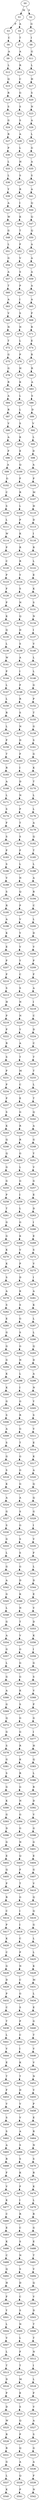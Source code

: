 strict digraph  {
	S0 -> S1 [ label = M ];
	S0 -> S2 [ label = S ];
	S1 -> S3 [ label = P ];
	S1 -> S4 [ label = A ];
	S2 -> S5 [ label = G ];
	S3 -> S6 [ label = C ];
	S4 -> S7 [ label = T ];
	S5 -> S8 [ label = I ];
	S6 -> S9 [ label = A ];
	S7 -> S10 [ label = A ];
	S8 -> S11 [ label = G ];
	S9 -> S12 [ label = L ];
	S10 -> S13 [ label = R ];
	S11 -> S14 [ label = L ];
	S12 -> S15 [ label = Q ];
	S13 -> S16 [ label = C ];
	S14 -> S17 [ label = H ];
	S15 -> S18 [ label = R ];
	S16 -> S19 [ label = G ];
	S17 -> S20 [ label = S ];
	S18 -> S21 [ label = S ];
	S19 -> S22 [ label = S ];
	S20 -> S23 [ label = N ];
	S21 -> S24 [ label = G ];
	S22 -> S25 [ label = S ];
	S23 -> S26 [ label = A ];
	S24 -> S27 [ label = R ];
	S25 -> S28 [ label = A ];
	S26 -> S29 [ label = L ];
	S27 -> S30 [ label = P ];
	S28 -> S31 [ label = L ];
	S29 -> S32 [ label = G ];
	S30 -> S33 [ label = L ];
	S31 -> S34 [ label = H ];
	S32 -> S35 [ label = A ];
	S33 -> S36 [ label = L ];
	S34 -> S37 [ label = S ];
	S35 -> S38 [ label = S ];
	S36 -> S39 [ label = Y ];
	S37 -> S40 [ label = R ];
	S38 -> S41 [ label = A ];
	S39 -> S42 [ label = A ];
	S40 -> S43 [ label = I ];
	S41 -> S44 [ label = Q ];
	S42 -> S45 [ label = W ];
	S43 -> S46 [ label = K ];
	S44 -> S47 [ label = Q ];
	S45 -> S48 [ label = G ];
	S46 -> S49 [ label = T ];
	S47 -> S50 [ label = Q ];
	S48 -> S51 [ label = L ];
	S49 -> S52 [ label = F ];
	S50 -> S53 [ label = A ];
	S51 -> S54 [ label = G ];
	S52 -> S55 [ label = V ];
	S53 -> S56 [ label = A ];
	S54 -> S57 [ label = A ];
	S55 -> S58 [ label = S ];
	S56 -> S59 [ label = A ];
	S57 -> S60 [ label = T ];
	S58 -> S61 [ label = P ];
	S59 -> S62 [ label = A ];
	S60 -> S63 [ label = A ];
	S61 -> S64 [ label = I ];
	S62 -> S65 [ label = A ];
	S63 -> S66 [ label = V ];
	S64 -> S67 [ label = S ];
	S65 -> S68 [ label = P ];
	S66 -> S69 [ label = N ];
	S67 -> S70 [ label = N ];
	S68 -> S71 [ label = R ];
	S69 -> S72 [ label = T ];
	S70 -> S73 [ label = L ];
	S71 -> S74 [ label = E ];
	S72 -> S75 [ label = G ];
	S73 -> S76 [ label = P ];
	S74 -> S77 [ label = R ];
	S75 -> S78 [ label = G ];
	S76 -> S79 [ label = H ];
	S77 -> S80 [ label = R ];
	S78 -> S81 [ label = R ];
	S79 -> S82 [ label = K ];
	S80 -> S83 [ label = A ];
	S81 -> S84 [ label = A ];
	S82 -> S85 [ label = L ];
	S83 -> S86 [ label = S ];
	S84 -> S87 [ label = R ];
	S85 -> S88 [ label = L ];
	S86 -> S89 [ label = D ];
	S87 -> S90 [ label = V ];
	S88 -> S91 [ label = S ];
	S89 -> S92 [ label = V ];
	S90 -> S93 [ label = A ];
	S91 -> S94 [ label = K ];
	S92 -> S95 [ label = L ];
	S93 -> S96 [ label = F ];
	S94 -> S97 [ label = E ];
	S95 -> S98 [ label = D ];
	S96 -> S99 [ label = A ];
	S97 -> S100 [ label = Q ];
	S98 -> S101 [ label = A ];
	S99 -> S102 [ label = G ];
	S100 -> S103 [ label = F ];
	S101 -> S104 [ label = P ];
	S102 -> S105 [ label = C ];
	S103 -> S106 [ label = R ];
	S104 -> S107 [ label = M ];
	S105 -> S108 [ label = S ];
	S106 -> S109 [ label = L ];
	S107 -> S110 [ label = H ];
	S108 -> S111 [ label = L ];
	S109 -> S112 [ label = P ];
	S110 -> S113 [ label = D ];
	S111 -> S114 [ label = W ];
	S112 -> S115 [ label = K ];
	S113 -> S116 [ label = I ];
	S114 -> S117 [ label = P ];
	S115 -> S118 [ label = R ];
	S116 -> S119 [ label = R ];
	S117 -> S120 [ label = C ];
	S118 -> S121 [ label = R ];
	S119 -> S122 [ label = L ];
	S120 -> S123 [ label = P ];
	S121 -> S124 [ label = Y ];
	S122 -> S125 [ label = E ];
	S123 -> S126 [ label = F ];
	S124 -> S127 [ label = S ];
	S125 -> S128 [ label = K ];
	S126 -> S129 [ label = P ];
	S127 -> S130 [ label = N ];
	S128 -> S131 [ label = S ];
	S129 -> S132 [ label = K ];
	S130 -> S133 [ label = Q ];
	S131 -> S134 [ label = N ];
	S132 -> S135 [ label = Q ];
	S133 -> S136 [ label = D ];
	S134 -> S137 [ label = I ];
	S135 -> S138 [ label = L ];
	S136 -> S139 [ label = S ];
	S137 -> S140 [ label = V ];
	S138 -> S141 [ label = W ];
	S139 -> S142 [ label = A ];
	S140 -> S143 [ label = L ];
	S141 -> S144 [ label = P ];
	S142 -> S145 [ label = I ];
	S143 -> S146 [ label = L ];
	S144 -> S147 [ label = L ];
	S145 -> S148 [ label = F ];
	S146 -> S149 [ label = G ];
	S147 -> S150 [ label = L ];
	S148 -> S151 [ label = R ];
	S149 -> S152 [ label = P ];
	S150 -> S153 [ label = R ];
	S151 -> S154 [ label = S ];
	S152 -> S155 [ label = T ];
	S153 -> S156 [ label = L ];
	S154 -> S157 [ label = N ];
	S155 -> S158 [ label = G ];
	S156 -> S159 [ label = P ];
	S157 -> S160 [ label = D ];
	S158 -> S161 [ label = S ];
	S159 -> S162 [ label = T ];
	S160 -> S163 [ label = F ];
	S161 -> S164 [ label = G ];
	S162 -> S165 [ label = R ];
	S163 -> S166 [ label = I ];
	S164 -> S167 [ label = K ];
	S165 -> S168 [ label = A ];
	S166 -> S169 [ label = D ];
	S167 -> S170 [ label = T ];
	S168 -> S171 [ label = L ];
	S169 -> S172 [ label = N ];
	S170 -> S173 [ label = L ];
	S171 -> S174 [ label = S ];
	S172 -> S175 [ label = P ];
	S173 -> S176 [ label = L ];
	S174 -> S177 [ label = F ];
	S175 -> S178 [ label = T ];
	S176 -> S179 [ label = A ];
	S177 -> S180 [ label = S ];
	S178 -> S181 [ label = S ];
	S179 -> S182 [ label = Q ];
	S180 -> S183 [ label = P ];
	S181 -> S184 [ label = F ];
	S182 -> S185 [ label = T ];
	S183 -> S186 [ label = S ];
	S184 -> S187 [ label = L ];
	S185 -> S188 [ label = L ];
	S186 -> S189 [ label = V ];
	S187 -> S190 [ label = N ];
	S188 -> S191 [ label = A ];
	S189 -> S192 [ label = S ];
	S190 -> S193 [ label = Q ];
	S191 -> S194 [ label = R ];
	S192 -> S195 [ label = R ];
	S193 -> S196 [ label = P ];
	S194 -> S197 [ label = C ];
	S195 -> S198 [ label = A ];
	S196 -> S199 [ label = V ];
	S197 -> S200 [ label = L ];
	S198 -> S201 [ label = K ];
	S199 -> S202 [ label = Y ];
	S200 -> S203 [ label = D ];
	S201 -> S204 [ label = E ];
	S202 -> S205 [ label = V ];
	S203 -> S206 [ label = V ];
	S204 -> S207 [ label = P ];
	S205 -> S208 [ label = Y ];
	S206 -> S209 [ label = P ];
	S207 -> S210 [ label = P ];
	S208 -> S211 [ label = C ];
	S209 -> S212 [ label = F ];
	S210 -> S213 [ label = S ];
	S211 -> S214 [ label = S ];
	S212 -> S215 [ label = A ];
	S213 -> S216 [ label = H ];
	S214 -> S217 [ label = N ];
	S215 -> S218 [ label = I ];
	S216 -> S219 [ label = P ];
	S217 -> S220 [ label = N ];
	S218 -> S221 [ label = C ];
	S219 -> S222 [ label = P ];
	S220 -> S223 [ label = Y ];
	S221 -> S224 [ label = D ];
	S222 -> S225 [ label = R ];
	S223 -> S226 [ label = A ];
	S224 -> S227 [ label = C ];
	S225 -> S228 [ label = S ];
	S226 -> S229 [ label = T ];
	S227 -> S230 [ label = T ];
	S228 -> S231 [ label = P ];
	S229 -> S232 [ label = M ];
	S230 -> S233 [ label = T ];
	S231 -> S234 [ label = P ];
	S232 -> S235 [ label = C ];
	S233 -> S236 [ label = L ];
	S234 -> S237 [ label = P ];
	S235 -> S238 [ label = E ];
	S236 -> S239 [ label = T ];
	S237 -> S240 [ label = S ];
	S238 -> S241 [ label = G ];
	S239 -> S242 [ label = Q ];
	S240 -> S243 [ label = K ];
	S241 -> S244 [ label = R ];
	S242 -> S245 [ label = A ];
	S243 -> S246 [ label = Q ];
	S244 -> S247 [ label = R ];
	S245 -> S248 [ label = G ];
	S246 -> S249 [ label = Q ];
	S247 -> S250 [ label = G ];
	S248 -> S251 [ label = Y ];
	S249 -> S252 [ label = G ];
	S250 -> S253 [ label = L ];
	S251 -> S254 [ label = V ];
	S252 -> S255 [ label = G ];
	S253 -> S256 [ label = G ];
	S254 -> S257 [ label = G ];
	S255 -> S258 [ label = P ];
	S256 -> S259 [ label = I ];
	S257 -> S260 [ label = E ];
	S258 -> S261 [ label = T ];
	S259 -> S262 [ label = L ];
	S260 -> S263 [ label = D ];
	S261 -> S264 [ label = G ];
	S262 -> S265 [ label = G ];
	S263 -> S266 [ label = I ];
	S264 -> S267 [ label = G ];
	S265 -> S268 [ label = K ];
	S266 -> S269 [ label = E ];
	S267 -> S270 [ label = K ];
	S268 -> S271 [ label = V ];
	S269 -> S272 [ label = S ];
	S270 -> S273 [ label = K ];
	S271 -> S274 [ label = P ];
	S272 -> S275 [ label = V ];
	S273 -> S276 [ label = S ];
	S274 -> S277 [ label = D ];
	S275 -> S278 [ label = I ];
	S276 -> S279 [ label = A ];
	S277 -> S280 [ label = K ];
	S278 -> S281 [ label = A ];
	S279 -> S282 [ label = S ];
	S280 -> S283 [ label = S ];
	S281 -> S284 [ label = K ];
	S282 -> S285 [ label = E ];
	S283 -> S286 [ label = G ];
	S284 -> S287 [ label = L ];
	S285 -> S288 [ label = G ];
	S286 -> S289 [ label = S ];
	S287 -> S290 [ label = L ];
	S288 -> S291 [ label = G ];
	S289 -> S292 [ label = G ];
	S290 -> S293 [ label = Q ];
	S291 -> S294 [ label = G ];
	S292 -> S295 [ label = N ];
	S293 -> S296 [ label = D ];
	S294 -> S297 [ label = K ];
	S295 -> S298 [ label = L ];
	S296 -> S299 [ label = A ];
	S297 -> S300 [ label = K ];
	S298 -> S301 [ label = I ];
	S299 -> S302 [ label = N ];
	S300 -> S303 [ label = G ];
	S301 -> S304 [ label = G ];
	S302 -> S305 [ label = Y ];
	S303 -> S306 [ label = S ];
	S304 -> S307 [ label = R ];
	S305 -> S308 [ label = S ];
	S306 -> S309 [ label = A ];
	S307 -> S310 [ label = G ];
	S308 -> S311 [ label = V ];
	S309 -> S312 [ label = S ];
	S310 -> S313 [ label = T ];
	S311 -> S314 [ label = E ];
	S312 -> S315 [ label = G ];
	S313 -> S316 [ label = G ];
	S314 -> S317 [ label = K ];
	S315 -> S318 [ label = S ];
	S316 -> S319 [ label = G ];
	S317 -> S320 [ label = A ];
	S318 -> S321 [ label = K ];
	S319 -> S322 [ label = G ];
	S320 -> S323 [ label = Q ];
	S321 -> S324 [ label = A ];
	S322 -> S325 [ label = A ];
	S323 -> S326 [ label = Q ];
	S324 -> S327 [ label = G ];
	S325 -> S328 [ label = S ];
	S326 -> S329 [ label = G ];
	S327 -> S330 [ label = S ];
	S328 -> S331 [ label = G ];
	S329 -> S332 [ label = I ];
	S330 -> S333 [ label = G ];
	S331 -> S334 [ label = S ];
	S332 -> S335 [ label = V ];
	S333 -> S336 [ label = L ];
	S334 -> S337 [ label = S ];
	S335 -> S338 [ label = F ];
	S336 -> S339 [ label = G ];
	S337 -> S340 [ label = G ];
	S338 -> S341 [ label = L ];
	S339 -> S342 [ label = A ];
	S340 -> S343 [ label = D ];
	S341 -> S344 [ label = D ];
	S342 -> S345 [ label = G ];
	S343 -> S346 [ label = K ];
	S344 -> S347 [ label = E ];
	S345 -> S348 [ label = L ];
	S346 -> S349 [ label = N ];
	S347 -> S350 [ label = V ];
	S348 -> S351 [ label = G ];
	S349 -> S352 [ label = T ];
	S350 -> S353 [ label = D ];
	S351 -> S354 [ label = A ];
	S352 -> S355 [ label = V ];
	S353 -> S356 [ label = K ];
	S354 -> S357 [ label = G ];
	S355 -> S358 [ label = G ];
	S356 -> S359 [ label = I ];
	S357 -> S360 [ label = L ];
	S358 -> S361 [ label = G ];
	S359 -> S362 [ label = G ];
	S360 -> S363 [ label = G ];
	S361 -> S364 [ label = G ];
	S362 -> S365 [ label = S ];
	S363 -> S366 [ label = A ];
	S364 -> S367 [ label = K ];
	S365 -> S368 [ label = V ];
	S366 -> S369 [ label = G ];
	S367 -> S370 [ label = S ];
	S368 -> S371 [ label = P ];
	S369 -> S372 [ label = Q ];
	S370 -> S373 [ label = G ];
	S371 -> S374 [ label = G ];
	S372 -> S375 [ label = G ];
	S373 -> S376 [ label = G ];
	S374 -> S377 [ label = I ];
	S375 -> S378 [ label = S ];
	S376 -> S379 [ label = R ];
	S377 -> S380 [ label = H ];
	S378 -> S381 [ label = G ];
	S379 -> S382 [ label = K ];
	S380 -> S383 [ label = Q ];
	S381 -> S384 [ label = S ];
	S382 -> S385 [ label = R ];
	S383 -> S386 [ label = L ];
	S384 -> S387 [ label = G ];
	S385 -> S388 [ label = G ];
	S386 -> S389 [ label = R ];
	S387 -> S390 [ label = K ];
	S388 -> S391 [ label = N ];
	S389 -> S392 [ label = D ];
	S390 -> S393 [ label = G ];
	S391 -> S394 [ label = G ];
	S392 -> S395 [ label = V ];
	S393 -> S396 [ label = D ];
	S394 -> S397 [ label = G ];
	S395 -> S398 [ label = G ];
	S396 -> S399 [ label = G ];
	S397 -> S400 [ label = N ];
	S398 -> S401 [ label = G ];
	S399 -> S402 [ label = E ];
	S400 -> S403 [ label = Q ];
	S401 -> S404 [ label = E ];
	S402 -> S405 [ label = Q ];
	S403 -> S406 [ label = F ];
	S404 -> S407 [ label = G ];
	S405 -> S408 [ label = P ];
	S406 -> S409 [ label = T ];
	S407 -> S410 [ label = V ];
	S408 -> S411 [ label = R ];
	S409 -> S412 [ label = G ];
	S410 -> S413 [ label = Q ];
	S411 -> S414 [ label = C ];
	S412 -> S415 [ label = I ];
	S413 -> S416 [ label = Q ];
	S414 -> S417 [ label = P ];
	S415 -> S418 [ label = I ];
	S416 -> S419 [ label = G ];
	S417 -> S420 [ label = K ];
	S418 -> S421 [ label = C ];
	S419 -> S422 [ label = L ];
	S420 -> S423 [ label = C ];
	S421 -> S424 [ label = P ];
	S422 -> S425 [ label = L ];
	S423 -> S426 [ label = G ];
	S424 -> S427 [ label = N ];
	S425 -> S428 [ label = K ];
	S426 -> S429 [ label = D ];
	S427 -> S430 [ label = C ];
	S428 -> S431 [ label = M ];
	S429 -> S432 [ label = P ];
	S430 -> S433 [ label = G ];
	S431 -> S434 [ label = L ];
	S432 -> S435 [ label = C ];
	S433 -> S436 [ label = S ];
	S434 -> S437 [ label = E ];
	S435 -> S438 [ label = T ];
	S436 -> S439 [ label = P ];
	S437 -> S440 [ label = G ];
	S438 -> S441 [ label = L ];
	S439 -> S442 [ label = C ];
	S440 -> S443 [ label = T ];
	S441 -> S444 [ label = V ];
	S442 -> S445 [ label = I ];
	S443 -> S446 [ label = V ];
	S444 -> S447 [ label = E ];
	S445 -> S448 [ label = K ];
	S446 -> S449 [ label = V ];
	S447 -> S450 [ label = T ];
	S448 -> S451 [ label = T ];
	S449 -> S452 [ label = N ];
	S450 -> S453 [ label = F ];
	S451 -> S454 [ label = D ];
	S452 -> S455 [ label = V ];
	S453 -> S456 [ label = V ];
	S454 -> S457 [ label = V ];
	S455 -> S458 [ label = P ];
	S456 -> S459 [ label = S ];
	S457 -> S460 [ label = V ];
	S458 -> S461 [ label = E ];
	S459 -> S462 [ label = S ];
	S460 -> S463 [ label = A ];
	S461 -> S464 [ label = R ];
	S462 -> S465 [ label = A ];
	S463 -> S466 [ label = S ];
	S464 -> S467 [ label = N ];
	S465 -> S468 [ label = R ];
	S466 -> S469 [ label = S ];
	S467 -> S470 [ label = S ];
	S468 -> S471 [ label = F ];
	S469 -> S472 [ label = K ];
	S470 -> S473 [ label = R ];
	S471 -> S474 [ label = V ];
	S472 -> S475 [ label = F ];
	S473 -> S476 [ label = K ];
	S474 -> S477 [ label = K ];
	S475 -> S478 [ label = I ];
	S476 -> S479 [ label = L ];
	S477 -> S480 [ label = C ];
	S478 -> S481 [ label = R ];
	S479 -> S482 [ label = R ];
	S480 -> S483 [ label = E ];
	S481 -> S484 [ label = C ];
	S482 -> S485 [ label = G ];
	S483 -> S486 [ label = K ];
	S484 -> S487 [ label = S ];
	S485 -> S488 [ label = E ];
	S486 -> S489 [ label = C ];
	S487 -> S490 [ label = N ];
	S488 -> S491 [ label = T ];
	S489 -> S492 [ label = Q ];
	S490 -> S493 [ label = S ];
	S491 -> S494 [ label = V ];
	S492 -> S495 [ label = H ];
	S493 -> S496 [ label = D ];
	S494 -> S497 [ label = Q ];
	S495 -> S498 [ label = F ];
	S496 -> S499 [ label = C ];
	S497 -> S500 [ label = V ];
	S498 -> S501 [ label = Y ];
	S499 -> S502 [ label = S ];
	S500 -> S503 [ label = D ];
	S501 -> S504 [ label = L ];
	S502 -> S505 [ label = N ];
	S503 -> S506 [ label = T ];
	S504 -> S507 [ label = V ];
	S505 -> S508 [ label = L ];
	S506 -> S509 [ label = T ];
	S507 -> S510 [ label = L ];
	S508 -> S511 [ label = F ];
	S509 -> S512 [ label = N ];
	S510 -> S513 [ label = T ];
	S511 -> S514 [ label = T ];
	S512 -> S515 [ label = I ];
	S513 -> S516 [ label = D ];
	S514 -> S517 [ label = M ];
	S515 -> S518 [ label = L ];
	S516 -> S519 [ label = P ];
	S517 -> S520 [ label = E ];
	S518 -> S521 [ label = F ];
	S519 -> S522 [ label = D ];
	S520 -> S523 [ label = S ];
	S521 -> S524 [ label = V ];
	S522 -> S525 [ label = W ];
	S523 -> S526 [ label = Q ];
	S524 -> S527 [ label = A ];
	S525 -> S528 [ label = R ];
	S526 -> S529 [ label = P ];
	S527 -> S530 [ label = S ];
	S528 -> S531 [ label = R ];
	S529 -> S532 [ label = Q ];
	S530 -> S533 [ label = G ];
	S531 -> S534 [ label = G ];
	S532 -> S535 [ label = A ];
	S533 -> S536 [ label = A ];
	S534 -> S537 [ label = L ];
	S535 -> S538 [ label = Q ];
	S536 -> S539 [ label = F ];
	S537 -> S540 [ label = K ];
	S538 -> S541 [ label = P ];
	S539 -> S542 [ label = N ];
}
